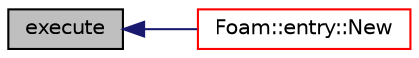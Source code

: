digraph "execute"
{
  bgcolor="transparent";
  edge [fontname="Helvetica",fontsize="10",labelfontname="Helvetica",labelfontsize="10"];
  node [fontname="Helvetica",fontsize="10",shape=record];
  rankdir="LR";
  Node1 [label="execute",height=0.2,width=0.4,color="black", fillcolor="grey75", style="filled", fontcolor="black"];
  Node1 -> Node2 [dir="back",color="midnightblue",fontsize="10",style="solid",fontname="Helvetica"];
  Node2 [label="Foam::entry::New",height=0.2,width=0.4,color="red",URL="$a00661.html#a8a226a546ec766d55192e65b55f87715",tooltip="Construct from Istream and insert into dictionary. "];
}

